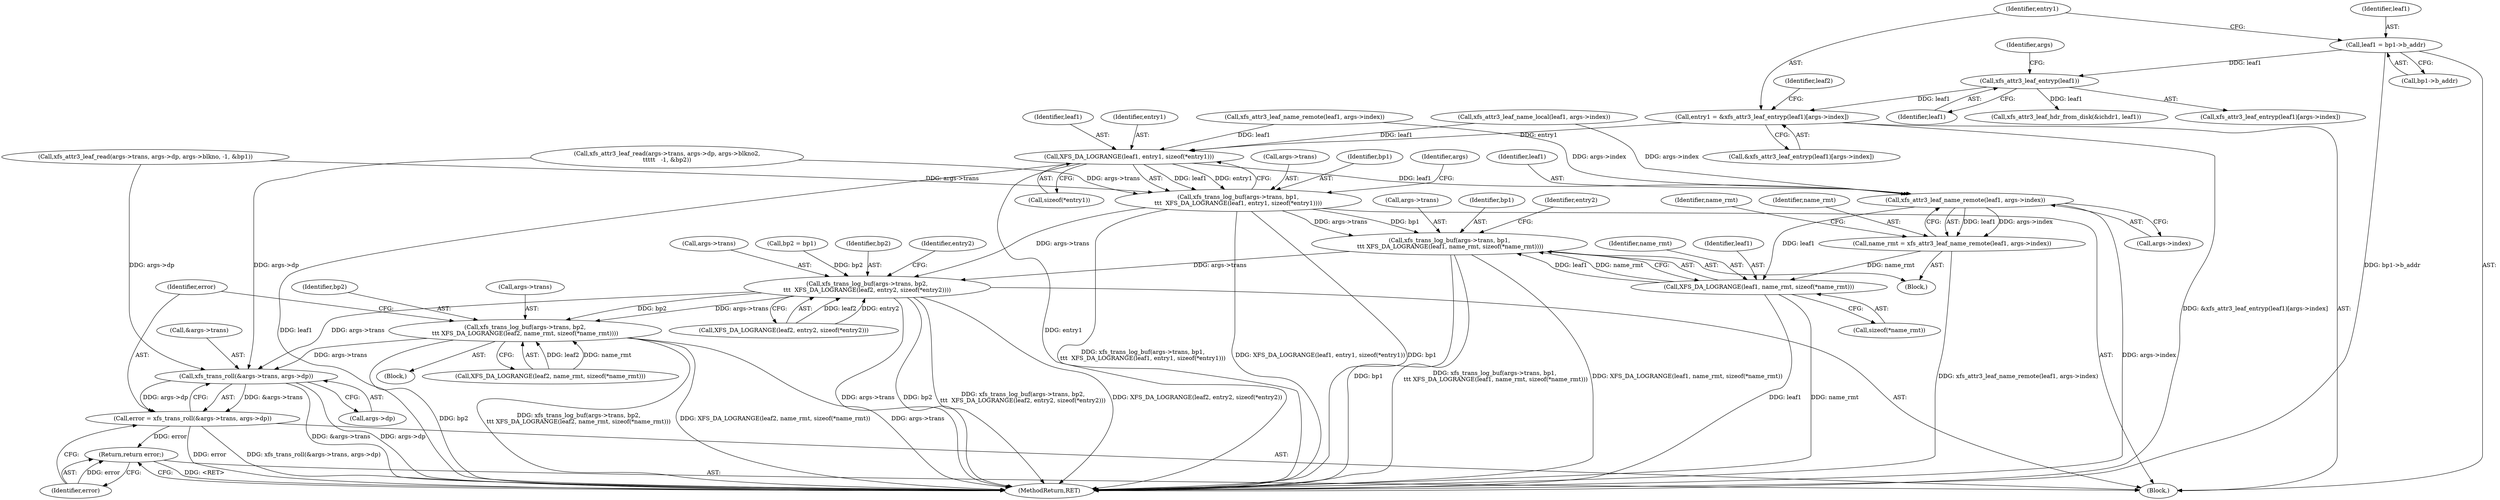 digraph "0_linux_8275cdd0e7ac550dcce2b3ef6d2fb3b808c1ae59_4@array" {
"1000182" [label="(Call,entry1 = &xfs_attr3_leaf_entryp(leaf1)[args->index])"];
"1000186" [label="(Call,xfs_attr3_leaf_entryp(leaf1))"];
"1000177" [label="(Call,leaf1 = bp1->b_addr)"];
"1000380" [label="(Call,XFS_DA_LOGRANGE(leaf1, entry1, sizeof(*entry1)))"];
"1000375" [label="(Call,xfs_trans_log_buf(args->trans, bp1,\n\t\t\t  XFS_DA_LOGRANGE(leaf1, entry1, sizeof(*entry1))))"];
"1000422" [label="(Call,xfs_trans_log_buf(args->trans, bp1,\n \t\t\t XFS_DA_LOGRANGE(leaf1, name_rmt, sizeof(*name_rmt))))"];
"1000438" [label="(Call,xfs_trans_log_buf(args->trans, bp2,\n\t\t\t  XFS_DA_LOGRANGE(leaf2, entry2, sizeof(*entry2))))"];
"1000475" [label="(Call,xfs_trans_log_buf(args->trans, bp2,\n\t\t\t XFS_DA_LOGRANGE(leaf2, name_rmt, sizeof(*name_rmt))))"];
"1000488" [label="(Call,xfs_trans_roll(&args->trans, args->dp))"];
"1000486" [label="(Call,error = xfs_trans_roll(&args->trans, args->dp))"];
"1000496" [label="(Return,return error;)"];
"1000401" [label="(Call,xfs_attr3_leaf_name_remote(leaf1, args->index))"];
"1000399" [label="(Call,name_rmt = xfs_attr3_leaf_name_remote(leaf1, args->index))"];
"1000427" [label="(Call,XFS_DA_LOGRANGE(leaf1, name_rmt, sizeof(*name_rmt)))"];
"1000185" [label="(Call,xfs_attr3_leaf_entryp(leaf1)[args->index])"];
"1000423" [label="(Call,args->trans)"];
"1000497" [label="(Identifier,error)"];
"1000486" [label="(Call,error = xfs_trans_roll(&args->trans, args->dp))"];
"1000382" [label="(Identifier,entry1)"];
"1000403" [label="(Call,args->index)"];
"1000401" [label="(Call,xfs_attr3_leaf_name_remote(leaf1, args->index))"];
"1000430" [label="(Call,sizeof(*name_rmt))"];
"1000457" [label="(Block,)"];
"1000422" [label="(Call,xfs_trans_log_buf(args->trans, bp1,\n \t\t\t XFS_DA_LOGRANGE(leaf1, name_rmt, sizeof(*name_rmt))))"];
"1000187" [label="(Identifier,leaf1)"];
"1000475" [label="(Call,xfs_trans_log_buf(args->trans, bp2,\n\t\t\t XFS_DA_LOGRANGE(leaf2, name_rmt, sizeof(*name_rmt))))"];
"1000250" [label="(Call,xfs_attr3_leaf_name_local(leaf1, args->index))"];
"1000476" [label="(Call,args->trans)"];
"1000498" [label="(MethodReturn,RET)"];
"1000177" [label="(Call,leaf1 = bp1->b_addr)"];
"1000271" [label="(Call,xfs_attr3_leaf_name_remote(leaf1, args->index))"];
"1000376" [label="(Call,args->trans)"];
"1000496" [label="(Return,return error;)"];
"1000179" [label="(Call,bp1->b_addr)"];
"1000189" [label="(Identifier,args)"];
"1000435" [label="(Identifier,entry2)"];
"1000402" [label="(Identifier,leaf1)"];
"1000192" [label="(Identifier,leaf2)"];
"1000125" [label="(Call,xfs_attr3_leaf_read(args->trans, args->dp, args->blkno, -1, &bp1))"];
"1000480" [label="(Call,XFS_DA_LOGRANGE(leaf2, name_rmt, sizeof(*name_rmt)))"];
"1000383" [label="(Call,sizeof(*entry1))"];
"1000154" [label="(Call,xfs_attr3_leaf_read(args->trans, args->dp, args->blkno2,\n\t\t\t\t\t   -1, &bp2))"];
"1000489" [label="(Call,&args->trans)"];
"1000205" [label="(Call,xfs_attr3_leaf_hdr_from_disk(&ichdr1, leaf1))"];
"1000439" [label="(Call,args->trans)"];
"1000443" [label="(Call,XFS_DA_LOGRANGE(leaf2, entry2, sizeof(*entry2)))"];
"1000390" [label="(Block,)"];
"1000174" [label="(Call,bp2 = bp1)"];
"1000426" [label="(Identifier,bp1)"];
"1000427" [label="(Call,XFS_DA_LOGRANGE(leaf1, name_rmt, sizeof(*name_rmt)))"];
"1000184" [label="(Call,&xfs_attr3_leaf_entryp(leaf1)[args->index])"];
"1000381" [label="(Identifier,leaf1)"];
"1000178" [label="(Identifier,leaf1)"];
"1000182" [label="(Call,entry1 = &xfs_attr3_leaf_entryp(leaf1)[args->index])"];
"1000429" [label="(Identifier,name_rmt)"];
"1000428" [label="(Identifier,leaf1)"];
"1000186" [label="(Call,xfs_attr3_leaf_entryp(leaf1))"];
"1000487" [label="(Identifier,error)"];
"1000399" [label="(Call,name_rmt = xfs_attr3_leaf_name_remote(leaf1, args->index))"];
"1000375" [label="(Call,xfs_trans_log_buf(args->trans, bp1,\n\t\t\t  XFS_DA_LOGRANGE(leaf1, entry1, sizeof(*entry1))))"];
"1000400" [label="(Identifier,name_rmt)"];
"1000408" [label="(Identifier,name_rmt)"];
"1000442" [label="(Identifier,bp2)"];
"1000453" [label="(Identifier,entry2)"];
"1000183" [label="(Identifier,entry1)"];
"1000379" [label="(Identifier,bp1)"];
"1000105" [label="(Block,)"];
"1000438" [label="(Call,xfs_trans_log_buf(args->trans, bp2,\n\t\t\t  XFS_DA_LOGRANGE(leaf2, entry2, sizeof(*entry2))))"];
"1000488" [label="(Call,xfs_trans_roll(&args->trans, args->dp))"];
"1000479" [label="(Identifier,bp2)"];
"1000380" [label="(Call,XFS_DA_LOGRANGE(leaf1, entry1, sizeof(*entry1)))"];
"1000493" [label="(Call,args->dp)"];
"1000388" [label="(Identifier,args)"];
"1000182" -> "1000105"  [label="AST: "];
"1000182" -> "1000184"  [label="CFG: "];
"1000183" -> "1000182"  [label="AST: "];
"1000184" -> "1000182"  [label="AST: "];
"1000192" -> "1000182"  [label="CFG: "];
"1000182" -> "1000498"  [label="DDG: &xfs_attr3_leaf_entryp(leaf1)[args->index]"];
"1000186" -> "1000182"  [label="DDG: leaf1"];
"1000182" -> "1000380"  [label="DDG: entry1"];
"1000186" -> "1000185"  [label="AST: "];
"1000186" -> "1000187"  [label="CFG: "];
"1000187" -> "1000186"  [label="AST: "];
"1000189" -> "1000186"  [label="CFG: "];
"1000177" -> "1000186"  [label="DDG: leaf1"];
"1000186" -> "1000205"  [label="DDG: leaf1"];
"1000177" -> "1000105"  [label="AST: "];
"1000177" -> "1000179"  [label="CFG: "];
"1000178" -> "1000177"  [label="AST: "];
"1000179" -> "1000177"  [label="AST: "];
"1000183" -> "1000177"  [label="CFG: "];
"1000177" -> "1000498"  [label="DDG: bp1->b_addr"];
"1000380" -> "1000375"  [label="AST: "];
"1000380" -> "1000383"  [label="CFG: "];
"1000381" -> "1000380"  [label="AST: "];
"1000382" -> "1000380"  [label="AST: "];
"1000383" -> "1000380"  [label="AST: "];
"1000375" -> "1000380"  [label="CFG: "];
"1000380" -> "1000498"  [label="DDG: entry1"];
"1000380" -> "1000498"  [label="DDG: leaf1"];
"1000380" -> "1000375"  [label="DDG: leaf1"];
"1000380" -> "1000375"  [label="DDG: entry1"];
"1000250" -> "1000380"  [label="DDG: leaf1"];
"1000271" -> "1000380"  [label="DDG: leaf1"];
"1000380" -> "1000401"  [label="DDG: leaf1"];
"1000375" -> "1000105"  [label="AST: "];
"1000376" -> "1000375"  [label="AST: "];
"1000379" -> "1000375"  [label="AST: "];
"1000388" -> "1000375"  [label="CFG: "];
"1000375" -> "1000498"  [label="DDG: xfs_trans_log_buf(args->trans, bp1,\n\t\t\t  XFS_DA_LOGRANGE(leaf1, entry1, sizeof(*entry1)))"];
"1000375" -> "1000498"  [label="DDG: XFS_DA_LOGRANGE(leaf1, entry1, sizeof(*entry1))"];
"1000375" -> "1000498"  [label="DDG: bp1"];
"1000125" -> "1000375"  [label="DDG: args->trans"];
"1000154" -> "1000375"  [label="DDG: args->trans"];
"1000375" -> "1000422"  [label="DDG: args->trans"];
"1000375" -> "1000422"  [label="DDG: bp1"];
"1000375" -> "1000438"  [label="DDG: args->trans"];
"1000422" -> "1000390"  [label="AST: "];
"1000422" -> "1000427"  [label="CFG: "];
"1000423" -> "1000422"  [label="AST: "];
"1000426" -> "1000422"  [label="AST: "];
"1000427" -> "1000422"  [label="AST: "];
"1000435" -> "1000422"  [label="CFG: "];
"1000422" -> "1000498"  [label="DDG: XFS_DA_LOGRANGE(leaf1, name_rmt, sizeof(*name_rmt))"];
"1000422" -> "1000498"  [label="DDG: bp1"];
"1000422" -> "1000498"  [label="DDG: xfs_trans_log_buf(args->trans, bp1,\n \t\t\t XFS_DA_LOGRANGE(leaf1, name_rmt, sizeof(*name_rmt)))"];
"1000427" -> "1000422"  [label="DDG: leaf1"];
"1000427" -> "1000422"  [label="DDG: name_rmt"];
"1000422" -> "1000438"  [label="DDG: args->trans"];
"1000438" -> "1000105"  [label="AST: "];
"1000438" -> "1000443"  [label="CFG: "];
"1000439" -> "1000438"  [label="AST: "];
"1000442" -> "1000438"  [label="AST: "];
"1000443" -> "1000438"  [label="AST: "];
"1000453" -> "1000438"  [label="CFG: "];
"1000438" -> "1000498"  [label="DDG: bp2"];
"1000438" -> "1000498"  [label="DDG: XFS_DA_LOGRANGE(leaf2, entry2, sizeof(*entry2))"];
"1000438" -> "1000498"  [label="DDG: xfs_trans_log_buf(args->trans, bp2,\n\t\t\t  XFS_DA_LOGRANGE(leaf2, entry2, sizeof(*entry2)))"];
"1000438" -> "1000498"  [label="DDG: args->trans"];
"1000174" -> "1000438"  [label="DDG: bp2"];
"1000443" -> "1000438"  [label="DDG: leaf2"];
"1000443" -> "1000438"  [label="DDG: entry2"];
"1000438" -> "1000475"  [label="DDG: args->trans"];
"1000438" -> "1000475"  [label="DDG: bp2"];
"1000438" -> "1000488"  [label="DDG: args->trans"];
"1000475" -> "1000457"  [label="AST: "];
"1000475" -> "1000480"  [label="CFG: "];
"1000476" -> "1000475"  [label="AST: "];
"1000479" -> "1000475"  [label="AST: "];
"1000480" -> "1000475"  [label="AST: "];
"1000487" -> "1000475"  [label="CFG: "];
"1000475" -> "1000498"  [label="DDG: args->trans"];
"1000475" -> "1000498"  [label="DDG: bp2"];
"1000475" -> "1000498"  [label="DDG: xfs_trans_log_buf(args->trans, bp2,\n\t\t\t XFS_DA_LOGRANGE(leaf2, name_rmt, sizeof(*name_rmt)))"];
"1000475" -> "1000498"  [label="DDG: XFS_DA_LOGRANGE(leaf2, name_rmt, sizeof(*name_rmt))"];
"1000480" -> "1000475"  [label="DDG: leaf2"];
"1000480" -> "1000475"  [label="DDG: name_rmt"];
"1000475" -> "1000488"  [label="DDG: args->trans"];
"1000488" -> "1000486"  [label="AST: "];
"1000488" -> "1000493"  [label="CFG: "];
"1000489" -> "1000488"  [label="AST: "];
"1000493" -> "1000488"  [label="AST: "];
"1000486" -> "1000488"  [label="CFG: "];
"1000488" -> "1000498"  [label="DDG: &args->trans"];
"1000488" -> "1000498"  [label="DDG: args->dp"];
"1000488" -> "1000486"  [label="DDG: &args->trans"];
"1000488" -> "1000486"  [label="DDG: args->dp"];
"1000125" -> "1000488"  [label="DDG: args->dp"];
"1000154" -> "1000488"  [label="DDG: args->dp"];
"1000486" -> "1000105"  [label="AST: "];
"1000487" -> "1000486"  [label="AST: "];
"1000497" -> "1000486"  [label="CFG: "];
"1000486" -> "1000498"  [label="DDG: xfs_trans_roll(&args->trans, args->dp)"];
"1000486" -> "1000498"  [label="DDG: error"];
"1000486" -> "1000496"  [label="DDG: error"];
"1000496" -> "1000105"  [label="AST: "];
"1000496" -> "1000497"  [label="CFG: "];
"1000497" -> "1000496"  [label="AST: "];
"1000498" -> "1000496"  [label="CFG: "];
"1000496" -> "1000498"  [label="DDG: <RET>"];
"1000497" -> "1000496"  [label="DDG: error"];
"1000401" -> "1000399"  [label="AST: "];
"1000401" -> "1000403"  [label="CFG: "];
"1000402" -> "1000401"  [label="AST: "];
"1000403" -> "1000401"  [label="AST: "];
"1000399" -> "1000401"  [label="CFG: "];
"1000401" -> "1000498"  [label="DDG: args->index"];
"1000401" -> "1000399"  [label="DDG: leaf1"];
"1000401" -> "1000399"  [label="DDG: args->index"];
"1000250" -> "1000401"  [label="DDG: args->index"];
"1000271" -> "1000401"  [label="DDG: args->index"];
"1000401" -> "1000427"  [label="DDG: leaf1"];
"1000399" -> "1000390"  [label="AST: "];
"1000400" -> "1000399"  [label="AST: "];
"1000408" -> "1000399"  [label="CFG: "];
"1000399" -> "1000498"  [label="DDG: xfs_attr3_leaf_name_remote(leaf1, args->index)"];
"1000399" -> "1000427"  [label="DDG: name_rmt"];
"1000427" -> "1000430"  [label="CFG: "];
"1000428" -> "1000427"  [label="AST: "];
"1000429" -> "1000427"  [label="AST: "];
"1000430" -> "1000427"  [label="AST: "];
"1000427" -> "1000498"  [label="DDG: leaf1"];
"1000427" -> "1000498"  [label="DDG: name_rmt"];
}
